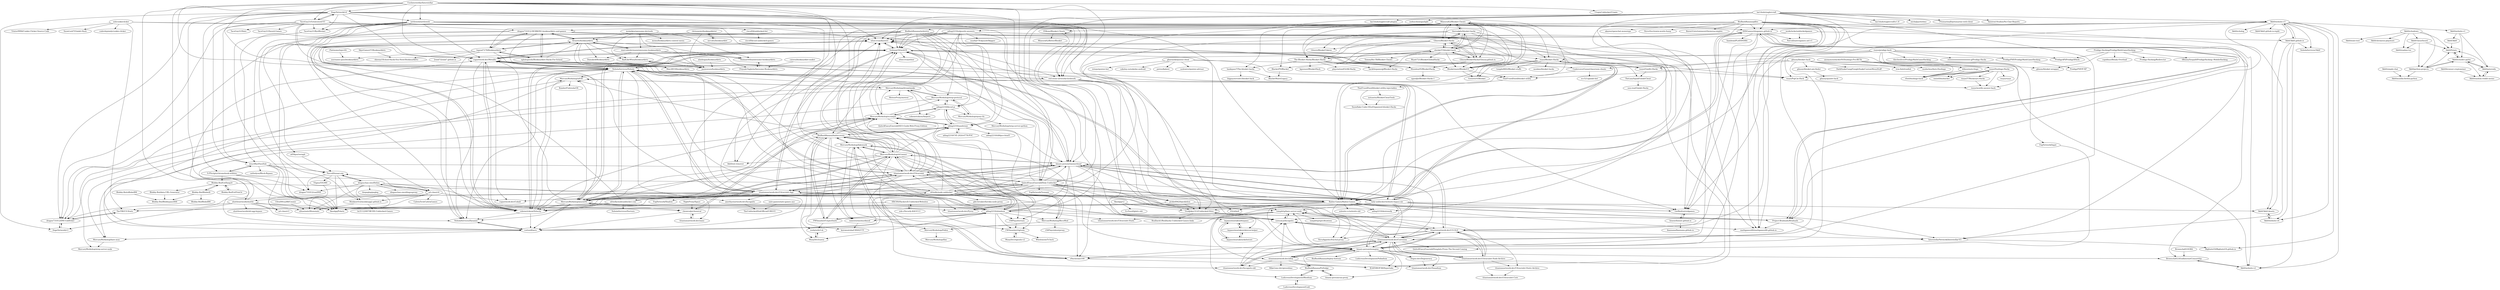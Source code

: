 digraph G {
"ozh/cookieclicker" -> "Trixter9994/Cookie-Clicker-Source-Code"
"ozh/cookieclicker" -> "SHSGames/shsgames.github.io"
"ozh/cookieclicker" -> "TheTIW/UV-Static"
"ozh/cookieclicker" -> "SnowLord7/Gimkit-Hack"
"ozh/cookieclicker" -> "TerbiumOS/webOS"
"ozh/cookieclicker" -> "coderdojoindy/cookie-clicker"
"nfriedly/node-unblocker" -> "nfriedly/nodeunblocker.com"
"nfriedly/node-unblocker" -> "gfw-breaker/heroku-node-proxy" ["e"=1]
"nfriedly/node-unblocker" -> "cognetwork-dev/Metallic"
"nfriedly/node-unblocker" -> "titaniumnetwork-dev/Pyrus"
"nfriedly/node-unblocker" -> "QuiteAFancyEmerald/Holy-Unblocker"
"nfriedly/node-unblocker" -> "titaniumnetwork-dev/Ultraviolet"
"nfriedly/node-unblocker" -> "whos-evan/kazwire"
"nfriedly/node-unblocker" -> "binary-person/rammerhead"
"nfriedly/node-unblocker" -> "MercuryWorkshop/anuraOS"
"nfriedly/node-unblocker" -> "Skoolgq/Polaris"
"nfriedly/node-unblocker" -> "titaniumnetwork-dev/Corrosion"
"nfriedly/node-unblocker" -> "SHSGames/shsgames.github.io"
"nfriedly/node-unblocker" -> "binary-person/womginx"
"nfriedly/node-unblocker" -> "NebulaServices/Nebula"
"nfriedly/node-unblocker" -> "Radon-Games/Radon-Games"
"nfriedly/nodeunblocker.com" -> "nfriedly/node-unblocker"
"nfriedly/nodeunblocker.com" -> "TheTIW/UV-Static"
"nfriedly/nodeunblocker.com" -> "whos-evan/kazwire"
"nfriedly/nodeunblocker.com" -> "cohenerickson/Velocity"
"nfriedly/nodeunblocker.com" -> "NebulaServices/Noctura"
"RadLikeWhoa/bookmarklets" -> "janmoesen/bookmarklets"
"Priyank-Vaghela/Awesome-Bookmarklets" -> "ThomasOrlita/awesome-bookmarklets"
"janmoesen/bookmarklets" -> "RadLikeWhoa/bookmarklets"
"lax1dude/eaglercraft" -> "lax1dude/eaglercraftx-1.8" ["e"=1]
"lax1dude/eaglercraft" -> "binary-person/womginx"
"lax1dude/eaglercraft" -> "titaniumnetwork-dev/UV-OLD"
"lax1dude/eaglercraft" -> "michaljaz/webmc" ["e"=1]
"lax1dude/eaglercraft" -> "PrismarineJS/prismarine-web-client" ["e"=1]
"lax1dude/eaglercraft" -> "binary-person/rammerhead"
"lax1dude/eaglercraft" -> "QuiteAFancyEmerald/Holy-Unblocker"
"lax1dude/eaglercraft" -> "titaniumnetwork-dev/Corrosion"
"lax1dude/eaglercraft" -> "Aizistral-Studios/No-Chat-Reports" ["e"=1]
"lax1dude/eaglercraft" -> "TerbiumOS/webOS"
"lax1dude/eaglercraft" -> "lax1dude/eaglercraft-plugins"
"lax1dude/eaglercraft" -> "3kh0/website-v3"
"lax1dude/eaglercraft" -> "SHSGames/shsgames.github.io"
"lax1dude/eaglercraft" -> "nodusclient/gaslight" ["e"=1]
"lax1dude/eaglercraft" -> "caracal-js/Incognito"
"BinBashBanana/PyDodge" -> "binary-person/cnn-proxy"
"BinBashBanana/PyDodge" -> "LudicrousDevelopment/Rhodium"
"QuiteAFancyEmerald/Holy-Unblocker" -> "titaniumnetwork-dev/Ultraviolet"
"QuiteAFancyEmerald/Holy-Unblocker" -> "binary-person/womginx"
"QuiteAFancyEmerald/Holy-Unblocker" -> "holy-unblocker/website-legacy-aio"
"QuiteAFancyEmerald/Holy-Unblocker" -> "binary-person/rammerhead"
"QuiteAFancyEmerald/Holy-Unblocker" -> "titaniumnetwork-dev/UV-OLD"
"QuiteAFancyEmerald/Holy-Unblocker" -> "NebulaServices/Nebula"
"QuiteAFancyEmerald/Holy-Unblocker" -> "nfriedly/node-unblocker"
"QuiteAFancyEmerald/Holy-Unblocker" -> "TerbiumOS/webOS"
"QuiteAFancyEmerald/Holy-Unblocker" -> "titaniumnetwork-dev/Corrosion"
"QuiteAFancyEmerald/Holy-Unblocker" -> "caracal-js/Incognito"
"QuiteAFancyEmerald/Holy-Unblocker" -> "titaniumnetwork-dev/Ultraviolet-App"
"QuiteAFancyEmerald/Holy-Unblocker" -> "FogNetwork/Tsunami"
"QuiteAFancyEmerald/Holy-Unblocker" -> "titaniumnetwork-dev/Incognito-old"
"QuiteAFancyEmerald/Holy-Unblocker" -> "MercuryWorkshop/anuraOS"
"QuiteAFancyEmerald/Holy-Unblocker" -> "titaniumnetwork-dev/alloy"
"SHSGames/shsgames.github.io" -> "Radon-Games/Radon-Games"
"SHSGames/shsgames.github.io" -> "mathgames66/mathgames66.github.io"
"SHSGames/shsgames.github.io" -> "Project-Bradnails/Bradnails"
"SHSGames/shsgames.github.io" -> "OutRed/outredgames"
"SHSGames/shsgames.github.io" -> "whos-evan/kazwire"
"SHSGames/shsgames.github.io" -> "Browncha023/EndInternetCensorship"
"SHSGames/shsgames.github.io" -> "InterstellarNetwork/Interstellar-V3"
"SHSGames/shsgames.github.io" -> "liamhtml/PLAYHYDRA"
"SHSGames/shsgames.github.io" -> "Parcoil/nativegames.net-v1"
"Prodigy-Hacking/ProdigyMathGameHacking" -> "Prodigy-Hacking/Redirector"
"Prodigy-Hacking/ProdigyMathGameHacking" -> "0BunnySenpai0/ProdigyHacking--MobileHacking"
"Prodigy-Hacking/ProdigyMathGameHacking" -> "cupiditys/iReady-Overload"
"Prodigy-Hacking/ProdigyMathGameHacking" -> "glixzzy/blooket-wrapper"
"Prodigy-Hacking/ProdigyMathGameHacking" -> "ProdigyAPI/ProdigyXHack"
"titaniumnetwork-dev/alloy" -> "titaniumnetwork-dev/Corrosion"
"titaniumnetwork-dev/alloy" -> "binary-person/womginx"
"titaniumnetwork-dev/alloy" -> "BinBashBanana/PyDodge"
"titaniumnetwork-dev/alloy" -> "MikeLime-dev/greenlime"
"titaniumnetwork-dev/alloy" -> "caracal-js/Incognito"
"titaniumnetwork-dev/alloy" -> "titaniumnetwork-dev/Vanadium"
"titaniumnetwork-dev/alloy" -> "titaniumnetwork-dev/Incognito-old"
"BinBashBanana/gfiles" -> "SHSGames/shsgames.github.io"
"BinBashBanana/gfiles" -> "Project-Bradnails/Bradnails"
"BinBashBanana/gfiles" -> "InterstellarNetwork/Interstellar-V3"
"BinBashBanana/gfiles" -> "titaniumnetwork-dev/UV-OLD"
"BinBashBanana/gfiles" -> "Radon-Games/Radon-Games"
"BinBashBanana/gfiles" -> "TerbiumOS/webOS"
"BinBashBanana/gfiles" -> "akazwz/openchat-monorepo" ["e"=1]
"BinBashBanana/gfiles" -> "mathgames66/mathgames66.github.io"
"BinBashBanana/gfiles" -> "binary-person/womginx"
"BinBashBanana/gfiles" -> "OutRed/outredgames"
"BinBashBanana/gfiles" -> "3kh0/website-v2"
"BinBashBanana/gfiles" -> "SteveSuv/remix-words-funny" ["e"=1]
"BinBashBanana/gfiles" -> "titaniumnetwork-dev/Corrosion"
"BinBashBanana/gfiles" -> "BinBashBanana/webretro"
"BinBashBanana/gfiles" -> "Bored-Entertainment/themesacomplex"
"moimikey/awesome-devtools" -> "marcobiedermann/awesome-bookmarklets"
"moimikey/awesome-devtools" -> "Krazete/bookmarklets"
"moimikey/awesome-devtools" -> "ThomasOrlita/awesome-bookmarklets"
"moimikey/awesome-devtools" -> "RadLikeWhoa/bookmarklets"
"moimikey/awesome-devtools" -> "janmoesen/bookmarklets"
"moimikey/awesome-devtools" -> "mems/bookmarklets-context-menu"
"UndercoverGoose/classroom-cheats" -> "ecc521/gimkit-bot"
"UndercoverGoose/classroom-cheats" -> "ThatFruedDued/blooket-utility"
"binary-person/cnn-proxy" -> "BinBashBanana/PyDodge"
"glixzzy/blooket-pin-finder" -> "glixzzy/quizlet-hack"
"binary-person/rammerhead" -> "titaniumnetwork-dev/UV-OLD"
"binary-person/rammerhead" -> "TerbiumOS/webOS"
"binary-person/rammerhead" -> "binary-person/womginx"
"binary-person/rammerhead" -> "tomphttp/bare-server-node"
"binary-person/rammerhead" -> "titaniumnetwork-dev/Ultraviolet"
"binary-person/rammerhead" -> "cohenerickson/Velocity"
"binary-person/rammerhead" -> "titaniumnetwork-dev/Corrosion"
"binary-person/rammerhead" -> "MercuryWorkshop/scramjet"
"binary-person/rammerhead" -> "holy-unblocker/website-legacy-aio"
"binary-person/rammerhead" -> "e9x/chrome100"
"binary-person/rammerhead" -> "titaniumnetwork-dev/Ultraviolet-App"
"binary-person/rammerhead" -> "titaniumnetwork-dev/Pyrus"
"binary-person/rammerhead" -> "MercuryWorkshop/sh1mmer"
"binary-person/rammerhead" -> "caracal-js/Incognito"
"binary-person/rammerhead" -> "vortexdl/aero"
"gbaranski/quizizz-cheat" -> "UndercoverGoose/classroom-cheats"
"gbaranski/quizizz-cheat" -> "pxtrez/kaheet"
"gbaranski/quizizz-cheat" -> "szolowicz/quizizz-advisor"
"gbaranski/quizizz-cheat" -> "reteps/quizizz-bot"
"gbaranski/quizizz-cheat" -> "ThatFruedDued/blooket-utility"
"gbaranski/quizizz-cheat" -> "szkolny-eu/szkolny-android" ["e"=1]
"caracal-js/Incognito" -> "tomphttp/bare-server-node"
"caracal-js/Incognito" -> "titaniumnetwork-dev/UV-OLD"
"ThatFruedDued/blooket-utility" -> "ThatFruedDued/blooket-utility-injectables"
"chriszarate/bookmarkleter" -> "mrcoles/bookmarklet"
"chriszarate/bookmarkleter" -> "Krazete/bookmarklets"
"chriszarate/bookmarkleter" -> "janmoesen/bookmarklets"
"BinBashBanana/webretro" -> "ading2210/sandstone"
"BinBashBanana/webretro" -> "TerbiumOS/webOS"
"BinBashBanana/webretro" -> "BinBashBanana/badrecovery"
"BinBashBanana/webretro" -> "MercuryWorkshop/scramjet"
"BinBashBanana/webretro" -> "binary-person/rammerhead"
"BinBashBanana/webretro" -> "ading2210/libcurl.js"
"BinBashBanana/webretro" -> "vortexdl/aero"
"BinBashBanana/webretro" -> "B3ATDROP3R/Hypertabs"
"BinBashBanana/webretro" -> "NebulaServices/Dynamic"
"BinBashBanana/webretro" -> "MercuryWorkshop/wisp-protocol"
"BinBashBanana/webretro" -> "whos-evan/kazwire"
"BinBashBanana/webretro" -> "cohenerickson/Velocity"
"BinBashBanana/webretro" -> "MercuryWorkshop/anuraOS"
"BinBashBanana/webretro" -> "MercuryWorkshop/sh1mmer"
"BinBashBanana/webretro" -> "Radon-Games/Radon-Games"
"xploitspeeds/Bookmarklet-Hacks-For-School" -> "dragon731012/-WORKING-bookmarklets-and-games"
"xploitspeeds/Bookmarklet-Hacks-For-School" -> "Marc8019/bookmarklets"
"xploitspeeds/Bookmarklet-Hacks-For-School" -> "legend7278/Bookmarklets"
"xploitspeeds/Bookmarklet-Hacks-For-School" -> "Krazete/bookmarklets"
"binary-person/womginx" -> "titaniumnetwork-dev/Corrosion"
"binary-person/womginx" -> "caracal-js/Incognito"
"binary-person/womginx" -> "binary-person/cnn-proxy"
"binary-person/womginx" -> "titaniumnetwork-dev/alloy"
"binary-person/womginx" -> "titaniumnetwork-dev/UV-OLD"
"binary-person/womginx" -> "binary-person/rammerhead"
"binary-person/womginx" -> "B3ATDROP3R/Hypertabs"
"binary-person/womginx" -> "tomphttp/bare-server-node"
"binary-person/womginx" -> "BinBashBanana/deploy-buttons" ["e"=1]
"binary-person/womginx" -> "Degen-dev/Degeneracy"
"binary-person/womginx" -> "LudicrousDevelopment/Palladium"
"binary-person/womginx" -> "e9x/chrome100"
"binary-person/womginx" -> "BinBashBanana/PyDodge"
"binary-person/womginx" -> "Browncha023/EndInternetCensorship"
"binary-person/womginx" -> "titaniumnetwork-dev/Ultraviolet-Node-Archive"
"marcobiedermann/awesome-bookmarklets" -> "Krazete/bookmarklets"
"marcobiedermann/awesome-bookmarklets" -> "Priyank-Vaghela/Awesome-Bookmarklets"
"marcobiedermann/awesome-bookmarklets" -> "janmoesen/bookmarklets"
"marcobiedermann/awesome-bookmarklets" -> "RadLikeWhoa/bookmarklets"
"marcobiedermann/awesome-bookmarklets" -> "Damako4/Bookmarklets"
"marcobiedermann/awesome-bookmarklets" -> "ThomasOrlita/awesome-bookmarklets"
"drknzz/auto-lingo" -> "rfoel/duolingo-hack"
"drknzz/auto-lingo" -> "smintf/duohacker"
"FogNetwork/Tsunami" -> "FogNetwork/Shadow"
"FogNetwork/Tsunami" -> "NovaAppsInc/fracital-proxy"
"e9x/chrome100" -> "B3ATDROP3R/Hypertabs"
"e9x/chrome100" -> "MercuryWorkshop/fakemurk"
"alanhogan/bookmarklets" -> "janmoesen/bookmarklets"
"titaniumnetwork-dev/Corrosion" -> "titaniumnetwork-dev/UV-OLD"
"titaniumnetwork-dev/Corrosion" -> "titaniumnetwork-dev/alloy"
"titaniumnetwork-dev/Corrosion" -> "binary-person/womginx"
"titaniumnetwork-dev/Corrosion" -> "Degen-dev/Degeneracy"
"titaniumnetwork-dev/Corrosion" -> "e9x/chrome100"
"titaniumnetwork-dev/Corrosion" -> "titaniumnetwork-dev/Ultraviolet-Node-Archive"
"titaniumnetwork-dev/Corrosion" -> "titaniumnetwork-dev/Vanadium"
"titaniumnetwork-dev/Corrosion" -> "QuiteAFancyEmerald/Donglalu-Proxy-The-Second-Coming"
"titaniumnetwork-dev/Corrosion" -> "tomphttp/bare-server-node"
"titaniumnetwork-dev/Corrosion" -> "titaniumnetwork-dev/Incognito-old"
"3kh0/3kh0" -> "3kh0/Potato"
"3kh0/website-v1" -> "3kh0/3kh0"
"3kh0/website-v1" -> "3kh0/asteroids"
"3kh0/website-v1" -> "3kh0/echodev-pylon"
"glixzzy/blooket-hack" -> "ThatFruedDued/blooket-utility"
"glixzzy/blooket-hack" -> "glixzzy/blooket-pin-finder"
"glixzzy/blooket-hack" -> "glixzzy/blooket-wrapper"
"glixzzy/blooket-hack" -> "3kh0/website-v2"
"glixzzy/blooket-hack" -> "DarkSnakeGang/GoogleSnakeCustomMenuStuff"
"glixzzy/blooket-hack" -> "UndercoverGoose/classroom-cheats"
"glixzzy/blooket-hack" -> "iron-fish/ironfish" ["e"=1]
"glixzzy/blooket-hack" -> "binary-person/womginx"
"therealgliz/blooket-hacks" -> "Glixerz/Blooket-Hacks"
"therealgliz/blooket-hacks" -> "shenkeYT/blooket-hack"
"therealgliz/blooket-hacks" -> "Minesraft2/Blooket-Cheats"
"therealgliz/blooket-hacks" -> "GlixzzyBlooketHacks/Glixzzy.github.io."
"therealgliz/blooket-hacks" -> "Blooketware/BlooketUI"
"therealgliz/blooket-hacks" -> "The-Blooket-Hacks/Blooket-Hacks"
"therealgliz/blooket-hacks" -> "rxzyx/Blooket-Hacks"
"therealgliz/blooket-hacks" -> "Glixerz/BlooketTokens"
"Blooketware/BlooketUI" -> "ThatFruedDued/blooket-utility"
"Blooketware/BlooketUI" -> "GooseterV/Blooket"
"Glixerz/Blooket-Hacks" -> "shenkeYT/blooket-hack"
"Glixerz/Blooket-Hacks" -> "therealgliz/blooket-hacks"
"Glixerz/Blooket-Hacks" -> "GlixzzyBlooketHacks/Glixzzy.github.io."
"Glixerz/Blooket-Hacks" -> "Blooketware/BlooketUI"
"Glixerz/Blooket-Hacks" -> "Glixerz/BlooketTokens"
"Glixerz/Blooket-Hacks" -> "Minesraft2/Blooket-Cheats"
"Glixerz/Blooket-Hacks" -> "Moonboy05/BlooketHacks"
"Glixerz/Blooket-Hacks" -> "The-Blooket-Hacks/Blooket-Hacks"
"The-Blooket-Hacks/Blooket-Hacks" -> "Blooketware/BlooketUI"
"The-Blooket-Hacks/Blooket-Hacks" -> "hackthegamezjj/Blooket-Hacks"
"The-Blooket-Hacks/Blooket-Hacks" -> "shenkeYT/blooket-hack"
"The-Blooket-Hacks/Blooket-Hacks" -> "playstation452/All-Hacks" ["e"=1]
"The-Blooket-Hacks/Blooket-Hacks" -> "hankypoo7/The-blooket-hacks"
"The-Blooket-Hacks/Blooket-Hacks" -> "kgsensei/BlooketHack"
"The-Blooket-Hacks/Blooket-Hacks" -> "Moonboy05/BlooketHacks"
"titaniumnetwork-dev/UV-OLD" -> "titaniumnetwork-dev/Ultraviolet-Node-Archive"
"titaniumnetwork-dev/UV-OLD" -> "titaniumnetwork-dev/Corrosion"
"titaniumnetwork-dev/UV-OLD" -> "tomphttp/bare-server-node"
"titaniumnetwork-dev/UV-OLD" -> "caracal-js/Incognito"
"titaniumnetwork-dev/UV-OLD" -> "binary-person/rammerhead"
"titaniumnetwork-dev/UV-OLD" -> "binary-person/womginx"
"titaniumnetwork-dev/UV-OLD" -> "titaniumnetwork-dev/Incognito-old"
"titaniumnetwork-dev/UV-OLD" -> "titaniumnetwork-dev/Ultraviolet-Static-Archive"
"titaniumnetwork-dev/UV-OLD" -> "NovaAppsInc/fracital-proxy"
"titaniumnetwork-dev/UV-OLD" -> "InterstellarNetwork/Interstellar-V3"
"titaniumnetwork-dev/Ultraviolet-Node-Archive" -> "titaniumnetwork-dev/Ultraviolet-Static-Archive"
"titaniumnetwork-dev/Ultraviolet-Node-Archive" -> "titaniumnetwork-dev/UV-OLD"
"titaniumnetwork-dev/Ultraviolet-Node-Archive" -> "titaniumnetwork-dev/Corrosion"
"titaniumnetwork-dev/Ultraviolet-Node-Archive" -> "tomphttp/bare-server-node"
"titaniumnetwork-dev/Ultraviolet-Node-Archive" -> "titaniumnetwork-dev/Ultraviolet-Core"
"titaniumnetwork-dev/Ultraviolet-Node-Archive" -> "caracal-js/Incognito"
"titaniumnetwork-dev/Ultraviolet-Static-Archive" -> "titaniumnetwork-dev/Ultraviolet-Core"
"hankypoo7/The-blooket-hacks" -> "BlacketWare/Legacy"
"hankypoo7/The-blooket-hacks" -> "bigguystevieb1/blooket-hack"
"shenkeYT/blooket-hack" -> "Glixerz/Blooket-Hacks"
"shenkeYT/blooket-hack" -> "Blooketware/BlooketUI"
"shenkeYT/blooket-hack" -> "therealgliz/blooket-hacks"
"shenkeYT/blooket-hack" -> "The-Blooket-Hacks/Blooket-Hacks"
"shenkeYT/blooket-hack" -> "GlixzzyBlooketHacks/Glixzzy.github.io."
"shenkeYT/blooket-hack" -> "Wyatt721/BlooketGlobalHacks"
"shenkeYT/blooket-hack" -> "Minesraft2/Blooket-Cheats"
"shenkeYT/blooket-hack" -> "Moonboy05/BlooketHacks"
"shenkeYT/blooket-hack" -> "hackthegamezjj/Blooket-Hacks"
"shenkeYT/blooket-hack" -> "rxzyx/Blooket-Hacks"
"shenkeYT/blooket-hack" -> "TommyBoi-TB/Blooket-Cheats"
"NebulaServices/Nebula" -> "TerbiumOS/webOS"
"NebulaServices/Nebula" -> "cognetwork-dev/Metallic"
"NebulaServices/Nebula" -> "cohenerickson/Velocity"
"NebulaServices/Nebula" -> "whos-evan/kazwire"
"NebulaServices/Nebula" -> "NebulaServices/Dynamic"
"NebulaServices/Nebula" -> "titaniumnetwork-dev/Ultraviolet-App"
"NebulaServices/Nebula" -> "titaniumnetwork-dev/Ultraviolet"
"NebulaServices/Nebula" -> "MercuryWorkshop/anuraOS"
"NebulaServices/Nebula" -> "dragon731012/DM-Unbl0cker"
"NebulaServices/Nebula" -> "holy-unblocker/website-legacy-aio"
"NebulaServices/Nebula" -> "binary-person/rammerhead"
"NebulaServices/Nebula" -> "vortexdl/aero"
"NebulaServices/Nebula" -> "red-stone-network/clockwork"
"NebulaServices/Nebula" -> "amethystnetwork-dev/Incognito"
"NebulaServices/Nebula" -> "MercuryWorkshop/adrift"
"Moonboy05/BlooketHacks" -> "ugoodjit/Blooket-Hacks-1"
"3kh0/website-v2" -> "Browncha023/EndInternetCensorship"
"rxzyx/Blooket-Hacks" -> "rxzyx/GimKit-Hacks"
"rxzyx/Blooket-Hacks" -> "BlacketPS/Blacket"
"rxzyx/Blooket-Hacks" -> "tungdo0602/Blooket-stuffs"
"rxzyx/Blooket-Hacks" -> "rxzyx/PopCat-Hack"
"rxzyx/Blooket-Hacks" -> "GooseterV/Blooket"
"rxzyx/Blooket-Hacks" -> "Blooketware/BlooketUI"
"rxzyx/Blooket-Hacks" -> "monkxy/blooket-hacks"
"tomphttp/bare-server-node" -> "vortexdl/aero"
"tomphttp/bare-server-node" -> "titaniumnetwork-dev/Ultraviolet-Static"
"tomphttp/bare-server-node" -> "tomphttp/specifications"
"tomphttp/bare-server-node" -> "caracal-js/Incognito"
"tomphttp/bare-server-node" -> "LudicrousDevelopment/Rhodium"
"amethystnetwork-dev/Incognito" -> "TheUnblockedHubOfficial/UBH-V1"
"rxzyx/prodigy-hack" -> "ProdigyPNP/ProdigyMathGameHacking"
"rxzyx/prodigy-hack" -> "thechezliver/ProdigyMathGameHacking"
"rxzyx/prodigy-hack" -> "ProdigyAPI/ProdigyXHack"
"rxzyx/prodigy-hack" -> "reeeeeeeeeeeeeeeeeeee-g/Prodigy-Hacks"
"rxzyx/prodigy-hack" -> "rxzyx/Blooket-Hacks"
"rxzyx/prodigy-hack" -> "rxzyx/wordle-answer-hack"
"rxzyx/prodigy-hack" -> "rxzyx/GimKit-Hacks"
"rxzyx/prodigy-hack" -> "rxzyx/PopCat-Hack"
"rxzyx/prodigy-hack" -> "rxzyx/Duolingo-Hacks"
"ading2210/edpuzzle-answers" -> "BinBashBanana/badrecovery"
"ading2210/edpuzzle-answers" -> "nsarkar7/EdpuzzleSkipper"
"ading2210/edpuzzle-answers" -> "MercuryWorkshop/scramjet"
"ading2210/edpuzzle-answers" -> "ading2210/dextensify"
"ading2210/edpuzzle-answers" -> "ading2210/shimboot"
"ading2210/edpuzzle-answers" -> "TheLazySquid/GimkitCheat"
"ading2210/edpuzzle-answers" -> "ading2210/sandstone"
"ading2210/edpuzzle-answers" -> "TerbiumOS/webOS"
"ading2210/edpuzzle-answers" -> "ading2210/libcurl.js"
"ading2210/edpuzzle-answers" -> "whos-evan/kazwire"
"ading2210/edpuzzle-answers" -> "cohenerickson/Velocity"
"Browncha023/GBA" -> "Browncha023/EndInternetCensorship"
"OutRed/outredgames" -> "lioxryt/lioxryt.github.io"
"Radon-Games/Radon-Games" -> "SHSGames/shsgames.github.io"
"Radon-Games/Radon-Games" -> "mathgames66/mathgames66.github.io"
"Radon-Games/Radon-Games" -> "Project-Bradnails/Bradnails"
"Radon-Games/Radon-Games" -> "whos-evan/kazwire"
"Radon-Games/Radon-Games" -> "cohenerickson/Velocity"
"Radon-Games/Radon-Games" -> "cognetwork-dev/Metallic"
"Radon-Games/Radon-Games" -> "Skoolgq/Polaris"
"Radon-Games/Radon-Games" -> "selenite-cc/selenite-old"
"Radon-Games/Radon-Games" -> "TerbiumOS/webOS"
"Radon-Games/Radon-Games" -> "D3ch/hell"
"Radon-Games/Radon-Games" -> "TrickJoker312/Unblocked-Sites"
"Radon-Games/Radon-Games" -> "ading2210/dextensify"
"Radon-Games/Radon-Games" -> "NovaAppsInc/fracital-proxy"
"Radon-Games/Radon-Games" -> "OutRed/outredgames"
"GlixzzyBlooketHacks/Glixzzy.github.io." -> "Glixerz/Blooket-Hacks"
"GlixzzyBlooketHacks/Glixzzy.github.io." -> "Moonboy05/BlooketHacks"
"GlixzzyBlooketHacks/Glixzzy.github.io." -> "Blooketware/BlooketUI"
"GlixzzyBlooketHacks/Glixzzy.github.io." -> "shenkeYT/blooket-hack"
"ThomasOrlita/awesome-bookmarklets" -> "Priyank-Vaghela/Awesome-Bookmarklets"
"ThatFruedDued/blooket-utility-injectables" -> "notzastix/BlooketCheatTools"
"ThatFruedDued/blooket-utility-injectables" -> "Snowflake-Coder-H2o/Organized-blooket-Hacks"
"notzastix/BlooketCheatTools" -> "Snowflake-Coder-H2o/Organized-blooket-Hacks"
"3kh0/echodev-pylon" -> "3kh0/Potato"
"3kh0/echodev-pylon" -> "3kh0/random-reddit-meme"
"3kh0/echodev-pylon" -> "3kh0/python-projects"
"3kh0/echodev-pylon" -> "3kh0/asteroids"
"Browncha023/EndInternetCensorship" -> "3kh0/website-v2"
"titaniumnetwork-dev/Incognito-old" -> "caracal-js/Incognito"
"titaniumnetwork-dev/Incognito-old" -> "titaniumnetwork-dev/Corrosion"
"holy-unblocker/website-legacy-aio" -> "TerbiumOS/webOS"
"holy-unblocker/website-legacy-aio" -> "binary-person/rammerhead"
"holy-unblocker/website-legacy-aio" -> "InterstellarNetwork/Interstellar-V3"
"holy-unblocker/website-legacy-aio" -> "whos-evan/kazwire"
"holy-unblocker/website-legacy-aio" -> "NebulaServices/Nebula"
"holy-unblocker/website-legacy-aio" -> "cognetwork-dev/Metallic"
"holy-unblocker/website-legacy-aio" -> "QuiteAFancyEmerald/Holy-Unblocker"
"holy-unblocker/website-legacy-aio" -> "titaniumnetwork-dev/Corrosion"
"holy-unblocker/website-legacy-aio" -> "caracal-js/Incognito"
"holy-unblocker/website-legacy-aio" -> "B3ATDROP3R/Hypertabs"
"holy-unblocker/website-legacy-aio" -> "binary-person/womginx"
"holy-unblocker/website-legacy-aio" -> "titaniumnetwork-dev/Ultraviolet-App"
"holy-unblocker/website-legacy-aio" -> "OutRed/outredgames"
"holy-unblocker/website-legacy-aio" -> "tomphttp/bare-server-node"
"holy-unblocker/website-legacy-aio" -> "3kh0/3kh0-Assets"
"Project-Bradnails/Bradnails" -> "Radon-Games/Radon-Games"
"Project-Bradnails/Bradnails" -> "SHSGames/shsgames.github.io"
"Project-Bradnails/Bradnails" -> "mathgames66/mathgames66.github.io"
"Project-Bradnails/Bradnails" -> "InterstellarNetwork/Interstellar-V3"
"Project-Bradnails/Bradnails" -> "TrickJoker312/Unblocked-Sites"
"Degen-dev/Degeneracy" -> "titaniumnetwork-dev/Vanadium"
"InterstellarNetwork/Interstellar-V3" -> "BigfootsGS/BigfootsGS.github.io"
"BlacketPS/Blacket" -> "BlacketWare/Legacy"
"Platinome/inject0r" -> "username-pass/bookmarklets"
"LudicrousDevelopment/Rhodium" -> "LudicrousDevelopment/Ludi"
"LudicrousDevelopment/Rhodium" -> "BinBashBanana/PyDodge"
"ProdigyPNP/ProdigyMathGameHacking" -> "ProdigyPNP/P-NP"
"3kh0/asteroids" -> "3kh0/random-reddit-meme"
"3kh0/asteroids" -> "3kh0/echodev-pylon"
"3kh0/asteroids" -> "3kh0/Potato"
"rxzyx/PopCat-Hack" -> "rxzyx/wordle-answer-hack"
"LudicrousDevelopment/Ludi" -> "LudicrousDevelopment/Rhodium"
"3kh0/browser-cryptominer" -> "3kh0/random-reddit-meme"
"3kh0/3kh0.github.io" -> "3kh0/website-v3"
"3kh0/3kh0.github.io" -> "3kh0/3kh0-Assets"
"3kh0/3kh0.github.io" -> "NebulaServices/3kh0"
"3kh0/3kh0.github.io" -> "3kh0/website-v4"
"3kh0/3kh0.github.io" -> "3kh0/website-v2"
"Minesraft2/Blooket-Cheats" -> "therealgliz/blooket-hacks"
"Minesraft2/Blooket-Cheats" -> "rxzyx/Blooket-Hacks"
"Minesraft2/Blooket-Cheats" -> "shenkeYT/blooket-hack"
"Minesraft2/Blooket-Cheats" -> "The-Blooket-Hacks/Blooket-Hacks"
"Minesraft2/Blooket-Cheats" -> "Glixerz/Blooket-Hacks"
"Minesraft2/Blooket-Cheats" -> "Blooketware/BlooketUI"
"Minesraft2/Blooket-Cheats" -> "legend7278/Bookmarklets"
"Minesraft2/Blooket-Cheats" -> "dragon731012/-WORKING-bookmarklets-and-games"
"Minesraft2/Blooket-Cheats" -> "GlixzzyBlooketHacks/Glixzzy.github.io."
"Minesraft2/Blooket-Cheats" -> "BlacketPS/Blacket"
"Minesraft2/Blooket-Cheats" -> "3kh0/ext-remover" ["e"=1]
"Minesraft2/Blooket-Cheats" -> "ading2210/edpuzzle-answers"
"Minesraft2/Blooket-Cheats" -> "GooseterV/Blooket"
"Minesraft2/Blooket-Cheats" -> "hankypoo7/The-blooket-hacks"
"Minesraft2/Blooket-Cheats" -> "05Konz/Blooket-Cheats"
"UseInterstellar/Interstellar" -> "titaniumnetwork-dev/Ultraviolet"
"UseInterstellar/Interstellar" -> "DogeNetwork/v4"
"UseInterstellar/Interstellar" -> "NebulaServices/Nebula"
"UseInterstellar/Interstellar" -> "QuiteAFancyEmerald/Holy-Unblocker"
"UseInterstellar/Interstellar" -> "cognetwork-dev/Metallic"
"UseInterstellar/Interstellar" -> "TacoGuy21/Greatsword-V3"
"UseInterstellar/Interstellar" -> "shuttlenetwork/shuttle"
"UseInterstellar/Interstellar" -> "Radon-Games/Radon-Games"
"UseInterstellar/Interstellar" -> "red-stone-network/clockwork"
"UseInterstellar/Interstellar" -> "titaniumnetwork-dev/Ultraviolet-App"
"UseInterstellar/Interstellar" -> "binary-person/rammerhead"
"UseInterstellar/Interstellar" -> "3kh0/ext-remover" ["e"=1]
"UseInterstellar/Interstellar" -> "UtopiaUnblocker/Utopia"
"UseInterstellar/Interstellar" -> "Skoolgq/Polaris"
"UseInterstellar/Interstellar" -> "nettleweb/nettleweb"
"red-stone-network/clockwork" -> "whos-evan/kazwire"
"red-stone-network/clockwork" -> "TrickJoker312/Unblocked-Sites"
"red-stone-network/clockwork" -> "D3ch/hell"
"red-stone-network/clockwork" -> "cognetwork-dev/Metallic"
"red-stone-network/clockwork" -> "pickle69420/picklebox"
"red-stone-network/clockwork" -> "dragon731012/DM-Unbl0cker"
"workclocks/unblockedgames" -> "3kh0/3kh0.github.io"
"workclocks/unblockedgames" -> "Parcoil/nativegames.net-v1"
"workclocks/unblockedgames" -> "TrickJoker312/Unblocked-Sites"
"MercuryWorkshop/sh1mmer" -> "FWSmasher/CryptoSmite"
"MercuryWorkshop/sh1mmer" -> "MercuryWorkshop/fakemurk"
"MercuryWorkshop/sh1mmer" -> "ading2210/shimboot"
"MercuryWorkshop/sh1mmer" -> "MercuryWorkshop/RecoMod"
"MercuryWorkshop/sh1mmer" -> "BinBashBanana/badrecovery"
"MercuryWorkshop/sh1mmer" -> "e9x/chrome100"
"MercuryWorkshop/sh1mmer" -> "TerbiumOS/webOS"
"MercuryWorkshop/sh1mmer" -> "MercuryWorkshop/anuraOS"
"MercuryWorkshop/sh1mmer" -> "3kh0/ext-remover" ["e"=1]
"MercuryWorkshop/sh1mmer" -> "cohenerickson/Velocity"
"MercuryWorkshop/sh1mmer" -> "ading2210/sandstone"
"MercuryWorkshop/sh1mmer" -> "binary-person/rammerhead"
"MercuryWorkshop/sh1mmer" -> "MercuryWorkshop/adrift"
"MercuryWorkshop/sh1mmer" -> "whos-evan/kazwire"
"MercuryWorkshop/sh1mmer" -> "r58Playz/terraos"
"dragon731012/-WORKING-bookmarklets-and-games" -> "legend7278/Bookmarklets"
"dragon731012/-WORKING-bookmarklets-and-games" -> "whos-evan/kazwire"
"dragon731012/-WORKING-bookmarklets-and-games" -> "dragon731012/DM-Unbl0cker"
"dragon731012/-WORKING-bookmarklets-and-games" -> "OutRed/outredgames"
"dragon731012/-WORKING-bookmarklets-and-games" -> "xploitspeeds/Bookmarklet-Hacks-For-School"
"dragon731012/-WORKING-bookmarklets-and-games" -> "red-stone-network/clockwork"
"dragon731012/-WORKING-bookmarklets-and-games" -> "Marc8019/bookmarklets"
"dragon731012/-WORKING-bookmarklets-and-games" -> "Skoolgq/Polaris"
"dragon731012/-WORKING-bookmarklets-and-games" -> "Krazete/bookmarklets"
"TerbiumOS/webOS" -> "cognetwork-dev/Metallic"
"TerbiumOS/webOS" -> "whos-evan/kazwire"
"TerbiumOS/webOS" -> "cohenerickson/Velocity"
"TerbiumOS/webOS" -> "MercuryWorkshop/anuraOS"
"TerbiumOS/webOS" -> "NebulaServices/Nebula"
"TerbiumOS/webOS" -> "FogNetwork/Ingot"
"TerbiumOS/webOS" -> "NebulaServices/Dynamic"
"TerbiumOS/webOS" -> "whos-evan/elixir"
"TerbiumOS/webOS" -> "e9x/chrome100"
"TerbiumOS/webOS" -> "titaniumnetwork-dev/Ultraviolet-App"
"TerbiumOS/webOS" -> "binary-person/rammerhead"
"TerbiumOS/webOS" -> "holy-unblocker/website-legacy-aio"
"TerbiumOS/webOS" -> "B3ATDROP3R/Hypertabs"
"Skoolgq/v2" -> "TrickJoker312/Unblocked-Sites"
"Skoolgq/v2" -> "Ez-Yusuf/glatic-old-"
"titaniumnetwork-dev/Ultraviolet" -> "titaniumnetwork-dev/Ultraviolet-App"
"titaniumnetwork-dev/Ultraviolet" -> "NebulaServices/Nebula"
"titaniumnetwork-dev/Ultraviolet" -> "cognetwork-dev/Metallic"
"titaniumnetwork-dev/Ultraviolet" -> "binary-person/rammerhead"
"titaniumnetwork-dev/Ultraviolet" -> "MercuryWorkshop/scramjet"
"titaniumnetwork-dev/Ultraviolet" -> "TerbiumOS/webOS"
"titaniumnetwork-dev/Ultraviolet" -> "MercuryWorkshop/anuraOS"
"titaniumnetwork-dev/Ultraviolet" -> "cohenerickson/Velocity"
"titaniumnetwork-dev/Ultraviolet" -> "QuiteAFancyEmerald/Holy-Unblocker"
"titaniumnetwork-dev/Ultraviolet" -> "tomphttp/bare-server-node"
"titaniumnetwork-dev/Ultraviolet" -> "whos-evan/kazwire"
"titaniumnetwork-dev/Ultraviolet" -> "Radon-Games/Radon-Games"
"titaniumnetwork-dev/Ultraviolet" -> "holy-unblocker/website-legacy-aio"
"titaniumnetwork-dev/Ultraviolet" -> "vortexdl/aero"
"titaniumnetwork-dev/Ultraviolet" -> "MercuryWorkshop/sh1mmer"
"nettleweb/nettleweb" -> "SHSGames/shsgames.github.io"
"nettleweb/nettleweb" -> "Radon-Games/Radon-Games"
"nettleweb/nettleweb" -> "whos-evan/kazwire"
"nettleweb/nettleweb" -> "TrickJoker312/Unblocked-Sites"
"nettleweb/nettleweb" -> "mathgames66/mathgames66.github.io"
"nettleweb/nettleweb" -> "art-class/v4"
"nettleweb/nettleweb" -> "Parcoil/lunaar.org"
"nettleweb/nettleweb" -> "cognetwork-dev/Metallic"
"nettleweb/nettleweb" -> "red-stone-network/clockwork"
"nettleweb/nettleweb" -> "MonkeyGG2/monkeygg2.github.io"
"nettleweb/nettleweb" -> "a456pur/seraph"
"nettleweb/nettleweb" -> "wea-f/ByePassHub"
"nettleweb/nettleweb" -> "ciscoHA/unblocked-list"
"nettleweb/nettleweb" -> "TacoGuy21/ByeBlocker"
"SkyeGamesYT/Bookmarklets" -> "ekoerp1/School-Hacks-You-Need-Bookmarklets-"
"pickle69420/picklebox" -> "OutRed/outredgames"
"pickle69420/picklebox" -> "TrickJoker312/Unblocked-Sites"
"pickle69420/picklebox" -> "TheTIW/UV-Static"
"lioxryt/lioxryt.github.io" -> "OutRed/outredgames"
"lioxryt/lioxryt.github.io" -> "lbannana/lbannana.github.io"
"3kh0/website-v3" -> "3kh0/3kh0.github.io"
"3kh0/website-v3" -> "3kh0/3kh0-Assets"
"3kh0/website-v3" -> "3kh0/website-v4"
"3kh0/website-v3" -> "whos-evan/kazwire"
"3kh0/website-v3" -> "3kh0/website-v2"
"3kh0/website-v3" -> "SHSGames/shsgames.github.io"
"3kh0/website-v3" -> "3kh0/echolog" ["e"=1]
"3kh0/website-v3" -> "3kh0/website-v1"
"3kh0/website-v3" -> "Radon-Games/Radon-Games"
"3kh0/website-v3" -> "OutRed/outredgames"
"3kh0/website-v3" -> "Project-Bradnails/Bradnails"
"3kh0/website-v3" -> "3kh0/3kh0.github.io-replit"
"3kh0/website-v3" -> "BigfootsGS/BigfootsGS.github.io"
"3kh0/website-v3" -> "NebulaServices/3kh0"
"3kh0/3kh0-Assets" -> "3kh0/website-v4"
"cognetwork-dev/Metallic" -> "TerbiumOS/webOS"
"cognetwork-dev/Metallic" -> "cohenerickson/Velocity"
"cognetwork-dev/Metallic" -> "whos-evan/kazwire"
"cognetwork-dev/Metallic" -> "cognetwork-dev/Cobalt"
"cognetwork-dev/Metallic" -> "NebulaServices/Nebula"
"cognetwork-dev/Metallic" -> "OutRed/outredgames"
"cognetwork-dev/Metallic" -> "NebulaServices/Dynamic"
"cognetwork-dev/Metallic" -> "Radon-Games/Radon-Games"
"legend7278/Bookmarklets" -> "dragon731012/-WORKING-bookmarklets-and-games"
"legend7278/Bookmarklets" -> "ekoerp1/School-Hacks-You-Need-Bookmarklets-"
"legend7278/Bookmarklets" -> "2emk7/2emk7.github.io"
"legend7278/Bookmarklets" -> "Krazete/bookmarklets"
"legend7278/Bookmarklets" -> "Marc8019/bookmarklets"
"legend7278/Bookmarklets" -> "xploitspeeds/Bookmarklet-Hacks-For-School"
"legend7278/Bookmarklets" -> "username-pass/bookmarklets"
"titaniumnetwork-dev/Ultraviolet-App" -> "titaniumnetwork-dev/Ultraviolet"
"titaniumnetwork-dev/Ultraviolet-App" -> "TerbiumOS/webOS"
"titaniumnetwork-dev/Ultraviolet-App" -> "cognetwork-dev/Metallic"
"titaniumnetwork-dev/Ultraviolet-App" -> "NebulaServices/Nebula"
"titaniumnetwork-dev/Ultraviolet-App" -> "binary-person/rammerhead"
"titaniumnetwork-dev/Ultraviolet-App" -> "whos-evan/kazwire"
"titaniumnetwork-dev/Ultraviolet-App" -> "MercuryWorkshop/anuraOS"
"titaniumnetwork-dev/Ultraviolet-App" -> "titaniumnetwork-dev/Pyrus"
"titaniumnetwork-dev/Ultraviolet-App" -> "caracal-js/Incognito"
"titaniumnetwork-dev/Ultraviolet-App" -> "holy-unblocker/website-legacy-aio"
"titaniumnetwork-dev/Ultraviolet-App" -> "titaniumnetwork-dev/Ultraviolet-Static"
"titaniumnetwork-dev/Ultraviolet-App" -> "shuttlenetwork/shuttle"
"titaniumnetwork-dev/Ultraviolet-App" -> "TheTIW/UV-Static"
"titaniumnetwork-dev/Ultraviolet-App" -> "cognetwork-dev/Cobalt"
"titaniumnetwork-dev/Ultraviolet-App" -> "amethystnetwork-dev/Incognito"
"rxzyx/Duolingo-Hacks" -> "rxzyx/PopCat-Hack"
"rxzyx/Duolingo-Hacks" -> "rxzyx/wordle-answer-hack"
"rxzyx/Duolingo-Hacks" -> "rxzyx/TTRockstars-Hacks"
"rxzyx/Duolingo-Hacks" -> "rfoel/duolingo-hack"
"rxzyx/Duolingo-Hacks" -> "rxzyx/rxzyx"
"rxzyx/Duolingo-Hacks" -> "smintf/duohacker"
"TrickJoker312/Unblocked-Sites" -> "Realhack1/Realhacks-Unblocked-Games-links"
"TrickJoker312/Unblocked-Sites" -> "Project-Bradnails/Bradnails"
"whos-evan/kazwire" -> "mathgames66/mathgames66.github.io"
"whos-evan/kazwire" -> "cohenerickson/Velocity"
"whos-evan/kazwire" -> "cognetwork-dev/Metallic"
"whos-evan/kazwire" -> "TerbiumOS/webOS"
"whos-evan/kazwire" -> "Radon-Games/Radon-Games"
"rxzyx/GimKit-Hacks" -> "TheLazySquid/GimkitCheat"
"rxzyx/GimKit-Hacks" -> "rxzyx/Blooket-Hacks"
"rxzyx/GimKit-Hacks" -> "rxzyx/PopCat-Hack"
"cohenerickson/Velocity" -> "NebulaServices/Dynamic"
"cohenerickson/Velocity" -> "cognetwork-dev/Metallic"
"cohenerickson/Velocity" -> "vortexdl/aero"
"cohenerickson/Velocity" -> "whos-evan/kazwire"
"cohenerickson/Velocity" -> "TerbiumOS/webOS"
"cohenerickson/Velocity" -> "MercuryWorkshop/scramjet"
"cohenerickson/Velocity" -> "MercuryWorkshop/adrift"
"TheLazySquid/GimkitCheat" -> "non-reai/Gimkit-Hacks"
"FogNetwork/Ingot" -> "QuiteAFancyEmerald/Donglalu-Proxy-The-Second-Coming"
"3kh0/random-reddit-meme" -> "3kh0/asteroids"
"vortexdl/aero" -> "MercuryWorkshop/bare-mux"
"vortexdl/aero" -> "NebulaServices/Dynamic"
"MercuryWorkshop/anuraOS" -> "TerbiumOS/webOS"
"MercuryWorkshop/anuraOS" -> "MercuryWorkshop/scramjet"
"MercuryWorkshop/anuraOS" -> "MercuryWorkshop/sh1mmer"
"MercuryWorkshop/anuraOS" -> "BinBashBanana/badrecovery"
"MercuryWorkshop/anuraOS" -> "MercuryWorkshop/adrift"
"MercuryWorkshop/anuraOS" -> "ading2210/sandstone"
"MercuryWorkshop/anuraOS" -> "NebulaServices/Dynamic"
"MercuryWorkshop/anuraOS" -> "titaniumnetwork-dev/Pyrus"
"MercuryWorkshop/anuraOS" -> "ading2210/shimboot"
"MercuryWorkshop/anuraOS" -> "cohenerickson/Velocity"
"MercuryWorkshop/anuraOS" -> "chemicaljs/chemical"
"MercuryWorkshop/anuraOS" -> "vortexdl/aero"
"MercuryWorkshop/anuraOS" -> "NebulaServices/Nebula"
"MercuryWorkshop/anuraOS" -> "cognetwork-dev/Metallic"
"MercuryWorkshop/anuraOS" -> "titaniumnetwork-dev/Ultraviolet"
"MercuryWorkshop/Pollen" -> "MercuryWorkshop/lilac"
"rxzyx/TTRockstars-Hacks" -> "rxzyx/wordle-answer-hack"
"3kh0/simple-chat" -> "3kh0/mozilla-firefox-python"
"3kh0/python-projects" -> "3kh0/echodev-pylon"
"3kh0/python-projects" -> "3kh0/Potato"
"3kh0/python-projects" -> "3kh0/mozilla-firefox-python"
"3kh0/Potato" -> "3kh0/echodev-pylon"
"anonymoushackerIV/Duolingo-Pro-BETA" -> "rfoel/duolingo-hack"
"anonymoushackerIV/Duolingo-Pro-BETA" -> "mudachyo/Auto-Duolingo"
"anonymoushackerIV/Duolingo-Pro-BETA" -> "drknzz/auto-lingo"
"anonymoushackerIV/Duolingo-Pro-BETA" -> "rxzyx/Duolingo-Hacks"
"NebulaServices/Dynamic" -> "vortexdl/aero"
"05Konz/Blooket-Cheats" -> "bypassiwastaken/skiovox-helper"
"05Konz/Blooket-Cheats" -> "05Konz/Blooket-Cheats"
"MercuryWorkshop/RecoMod" -> "MercuryWorkshop/fakemurk"
"MercuryWorkshop/RecoMod" -> "r58Playz/aboutproxy"
"MercuryWorkshop/RecoMod" -> "MercuryWorkshop/Pollen"
"TacoGuy21/Greatsword-V3" -> "TacoGuy21/Slate"
"TacoGuy21/Greatsword-V3" -> "red-stone-network/clockwork"
"TacoGuy21/Greatsword-V3" -> "dragon731012/DM-Unbl0cker"
"TacoGuy21/Greatsword-V3" -> "TacoGuy21/Sword-Games"
"TacoGuy21/Greatsword-V3" -> "TacoGuy21/ByeBlocker"
"TacoGuy21/Greatsword-V3" -> "pickle69420/picklebox"
"TacoGuy21/Greatsword-V3" -> "dragon731012/-WORKING-bookmarklets-and-games"
"TacoGuy21/Greatsword-V3" -> "DogeNetwork/v4"
"TacoGuy21/Greatsword-V3" -> "cognetwork-dev/Metallic"
"TacoGuy21/Greatsword-V3" -> "wea-f/ByePassHub"
"TacoGuy21/Greatsword-V3" -> "NebulaServices/Nebula"
"MonkeyGG2/monkeygg2.github.io" -> "xlluminate/Illuminate"
"MonkeyGG2/monkeygg2.github.io" -> "tw31122007/BCHS-Unblocked-Games"
"ading2210/shimboot" -> "FWSmasher/CryptoSmite"
"ading2210/shimboot" -> "MercuryWorkshop/sh1mmer"
"ading2210/shimboot" -> "BinBashBanana/badrecovery"
"ading2210/shimboot" -> "r58Playz/terraos"
"ading2210/shimboot" -> "ading2210/sandstone"
"ading2210/shimboot" -> "MercuryWorkshop/fakemurk"
"ading2210/shimboot" -> "FWSmasher/rigtools"
"ading2210/shimboot" -> "MercuryWorkshop/RecoMod"
"ading2210/shimboot" -> "rainestorme/murkmod"
"ading2210/shimboot" -> "MunyDev/icarus"
"ading2210/shimboot" -> "MercuryWorkshop/anuraOS"
"ading2210/shimboot" -> "e9x/chrome100"
"ading2210/shimboot" -> "MercuryWorkshop/scramjet"
"ading2210/shimboot" -> "bypassiwastaken/buypass"
"ading2210/shimboot" -> "ading2210/libcurl.js"
"dragon731012/DM-Unbl0cker" -> "TheTIW/UV-Static"
"dragon731012/DM-Unbl0cker" -> "DogeNetwork/v3"
"TacoGuy21/ByeBlocker" -> "Skoolgq/Polaris"
"art-class/v4" -> "dinguschan-owo/Helios"
"art-class/v4" -> "art-class/v3"
"art-class/v4" -> "Skoolgq/Polaris"
"art-class/v4" -> "CybriaTech/CybriaGames"
"art-class/v4" -> "cognetwork-dev/Cobalt"
"art-class/v4" -> "MonkeyGG2/monkeygg2.github.io"
"art-class/v4" -> "Parcoil/lunaar.org"
"S-PScripts/chromebook-utilities" -> "wea-f/ByePassHub"
"S-PScripts/chromebook-utilities" -> "ading2210/dextensify"
"S-PScripts/chromebook-utilities" -> "dragon731012/cauDNS"
"S-PScripts/chromebook-utilities" -> "Blobby-Boi/ExtHang3r"
"DogeNetwork/v4" -> "DogeNetwork/v3"
"DogeNetwork/v4" -> "cognetwork-dev/Metallic"
"DogeNetwork/v4" -> "TacoGuy21/Greatsword-V3"
"DogeNetwork/v4" -> "TacoGuy21/ByeBlocker"
"DogeNetwork/v4" -> "Radon-Games/Radon-Games"
"DogeNetwork/v4" -> "titaniumnetwork-dev/Ultraviolet"
"DogeNetwork/v4" -> "red-stone-network/clockwork"
"DogeNetwork/v4" -> "nettleweb/nettleweb"
"DogeNetwork/v4" -> "Skoolgq/Polaris"
"DogeNetwork/v4" -> "QuiteAFancyEmerald/Holy-Unblocker"
"DogeNetwork/v4" -> "nfriedly/node-unblocker"
"DogeNetwork/v4" -> "wea-f/ByePassHub"
"DogeNetwork/v4" -> "whos-evan/kazwire"
"DogeNetwork/v4" -> "S-PScripts/chromebook-utilities"
"DogeNetwork/v4" -> "dragon731012/DM-Unbl0cker"
"3kh0/website-v4" -> "3kh0/3kh0-Assets"
"TheTIW/UV-Static" -> "dragon731012/DM-Unbl0cker"
"zek-c/Securly-Kill-V111" -> "HXCHS/HackersX-Unblocked-Websites"
"shuttlenetwork/shuttle" -> "dragon731012/DM-Unbl0cker"
"shuttlenetwork/shuttle" -> "NebulaServices/Dynamic"
"shuttlenetwork/shuttle" -> "cohenerickson/Velocity"
"shuttlenetwork/shuttle" -> "Skoolgq/Polaris"
"shuttlenetwork/shuttle" -> "cognetwork-dev/Metallic"
"shuttlenetwork/shuttle" -> "shuttlenetwork/old-ngg-bypass"
"shuttlenetwork/shuttle" -> "DogeNetwork/v3"
"shuttlenetwork/shuttle" -> "art-class/v3"
"HXCHS/HackersX-Unblocked-Websites" -> "zek-c/Securly-Kill-V111"
"HXCHS/HackersX-Unblocked-Websites" -> "Skoolgq/Polaris"
"a456pur/seraph" -> "Parcoil/lunaar.org"
"DogeNetwork/v3" -> "dragon731012/DM-Unbl0cker"
"rfoel/duolingo-hack" -> "rxzyx/Duolingo-Hacks"
"rainestorme/murkmod" -> "kuromuiroha/CRSH2TTY"
"MercuryWorkshop/adrift" -> "MercuryWorkshop/dreamlandjs"
"MercuryWorkshop/adrift" -> "vortexdl/aero"
"MercuryWorkshop/adrift" -> "BomberFish/solarOS"
"MercuryWorkshop/adrift" -> "MercuryWorkshop/wisp-server-node"
"MercuryWorkshop/fakemurk" -> "MercuryWorkshop/RecoMod"
"MercuryWorkshop/fakemurk" -> "rainestorme/murkmod"
"MercuryWorkshop/fakemurk" -> "MercuryWorkshop/Pollen"
"MercuryWorkshop/fakemurk" -> "BinBashBanana/badrecovery"
"MercuryWorkshop/fakemurk" -> "e9x/chrome100"
"MercuryWorkshop/fakemurk" -> "MercuryWorkshop/sh1mmer"
"3kh0/echodown" -> "3kh0/python-projects"
"3kh0/echodown" -> "3kh0/Potato"
"3kh0/echodown" -> "3kh0/ChessSword"
"3kh0/echodown" -> "3kh0/state-test"
"3kh0/echodown" -> "3kh0/chromeos-playstore"
"3kh0/echodown" -> "3kh0/readme-toc"
"r58Playz/terraos" -> "FWSmasher/rigtools"
"05Konz/Blooket-Cheats" -> "Minesraft2/BetterBlooket"
"3kh0/ChessSword" -> "3kh0/python-projects"
"3kh0/ChessSword" -> "3kh0/readme-toc"
"3kh0/ChessSword" -> "3kh0/Potato"
"nate-games/nate-games.xyz" -> "TheUnblockedHubOfficial/UBH-V1"
"ciscoHA/unblocked-list" -> "ciscoHA/cool-unblocked-games"
"caiorss/bookmarklet-maker" -> "Priyank-Vaghela/Awesome-Bookmarklets"
"FWSmasher/CryptoSmite" -> "BinBashBanana/badrecovery"
"FWSmasher/CryptoSmite" -> "MercuryWorkshop/sh1mmer"
"FWSmasher/CryptoSmite" -> "ading2210/shimboot"
"FWSmasher/CryptoSmite" -> "veebyte/br1ck"
"UltraN0va288/Cosmic" -> "xlluminate/Illuminate"
"wea-f/ByePassHub" -> "S-PScripts/chromebook-utilities"
"wea-f/ByePassHub" -> "xlluminate/Illuminate"
"wea-f/ByePassHub" -> "TrickJoker312/Unblocked-Sites"
"wea-f/ByePassHub" -> "Skoolgq/Polaris"
"wea-f/ByePassHub" -> "catfoolyou/Block-Bypass"
"wea-f/ByePassHub" -> "Parcoil/lunaar.org"
"wea-f/ByePassHub" -> "dragon731012/cauDNS"
"Blobby-Boi/ExtHang3r" -> "Blobby-Boi/data-URL-Generator"
"Blobby-Boi/ExtHang3r" -> "Blobby-Boi/Blobwifi"
"Blobby-Boi/ExtHang3r" -> "Blobby-Boi/ExtPrint3r"
"Blobby-Boi/ExtHang3r" -> "FWSmasher/rigtools"
"Parcoil/lunaar.org" -> "Skoolgq/Polaris"
"Parcoil/lunaar.org" -> "MonkeyGG2/monkeygg2.github.io"
"Parcoil/lunaar.org" -> "dinguschan-owo/Helios"
"Parcoil/lunaar.org" -> "dragon731012/cauDNS"
"Parcoil/lunaar.org" -> "55gms/55GMS"
"ading2210/libcurl.js" -> "MercuryWorkshop/wisp-protocol"
"ading2210/libcurl.js" -> "ading2210/sandstone"
"ading2210/libcurl.js" -> "MercuryWorkshop/scramjet"
"ading2210/libcurl.js" -> "MercuryWorkshop/dreamlandjs"
"ading2210/libcurl.js" -> "cohenerickson/Ampere"
"ading2210/libcurl.js" -> "MercuryWorkshop/epoxy-tls"
"Blobby-Boi/uBlobeBM" -> "Blobby-Boi/BlobbypassXSS"
"bypassiwastaken/skiovox-helper" -> "bypassiwastaken/buypass"
"bypassiwastaken/skiovox-helper" -> "bypassiwastaken/skebstore"
"Blobby-Boi/data-URL-Generator" -> "Blobby-Boi/BlobbypassXSS"
"MercuryWorkshop/dreamlandjs" -> "cohenerickson/Ampere"
"MercuryWorkshop/dreamlandjs" -> "MercuryWorkshop/adrift"
"MercuryWorkshop/dreamlandjs" -> "MercuryWorkshop/wisp-protocol"
"MercuryWorkshop/dreamlandjs" -> "MeteorProxy/meteor"
"MercuryWorkshop/dreamlandjs" -> "MercuryWorkshop/bare-mux"
"Blobby-Boi/Blobwifi" -> "Blobby-Boi/BlobbypassXSS"
"Blobby-Boi/Blobwifi" -> "Blobby-Boi/BlobeBM"
"Blobby-Boi/Blobwifi" -> "Blobby-Boi/ExtHang3r"
"MercuryWorkshop/scramjet" -> "QuiteAFancyEmerald/SEO-Guide-Web-Proxy-Edition"
"MercuryWorkshop/scramjet" -> "MercuryWorkshop/wisp-protocol"
"MercuryWorkshop/scramjet" -> "ading2210/sandstone"
"MercuryWorkshop/scramjet" -> "chemicaljs/chemical"
"MercuryWorkshop/scramjet" -> "ading2210/libcurl.js"
"MercuryWorkshop/scramjet" -> "vortexdl/aero"
"MercuryWorkshop/scramjet" -> "MercuryWorkshop/dreamlandjs"
"FWSmasher/rigtools" -> "MunyDev/rigtools-v2"
"FWSmasher/rigtools" -> "Whelement/Tr3nch"
"bypassiwastaken/skebstore" -> "bypassiwastaken/buypass"
"bypassiwastaken/skebstore" -> "bypassiwastaken/skiovox-helper"
"55gms/55GMS" -> "xlluminate/Illuminate"
"bypassiwastaken/buypass" -> "bypassiwastaken/skebstore"
"bypassiwastaken/buypass" -> "bypassiwastaken/skiovox-helper"
"MercuryWorkshop/epoxy-tls" -> "MercuryWorkshop/wisp-protocol"
"MercuryWorkshop/epoxy-tls" -> "MercuryWorkshop/wisp-server-python"
"MercuryWorkshop/wisp-protocol" -> "MercuryWorkshop/epoxy-tls"
"MercuryWorkshop/wisp-protocol" -> "MercuryWorkshop/bare-mux"
"MercuryWorkshop/wisp-protocol" -> "ading2210/libcurl.js"
"MercuryWorkshop/wisp-protocol" -> "MercuryWorkshop/dreamlandjs"
"MercuryWorkshop/bare-mux" -> "MercuryWorkshop/wisp-server-node"
"ading2210/CVE-2024-6778-POC" -> "ading2210/sandstone"
"NightProxy/Space" -> "chemicaljs/chemical"
"Krazete/bookmarklets" -> "marcobiedermann/awesome-bookmarklets"
"Krazete/bookmarklets" -> "Marc8019/bookmarklets"
"Krazete/bookmarklets" -> "ThomasOrlita/awesome-bookmarklets"
"Krazete/bookmarklets" -> "RadLikeWhoa/bookmarklets"
"Krazete/bookmarklets" -> "Damako4/Bookmarklets"
"Krazete/bookmarklets" -> "janmoesen/bookmarklets"
"Krazete/bookmarklets" -> "legend7278/Bookmarklets"
"Krazete/bookmarklets" -> "dragon731012/-WORKING-bookmarklets-and-games"
"veebyte/br1ck" -> "MunyDev/icarus"
"dinguschan-owo/Helios" -> "thepegleg/pegleg"
"dinguschan-owo/Helios" -> "xlluminate/Illuminate"
"dinguschan-owo/Helios" -> "dinguschan-owo/dingusproxy"
"dinguschan-owo/Helios" -> "chemicaljs/chemical"
"dinguschan-owo/Helios" -> "art-class/v4"
"dinguschan-owo/Helios" -> "Parcoil/lunaar.org"
"dinguschan-owo/Helios" -> "Skoolgq/Polaris"
"dinguschan-owo/Helios" -> "dragon731012/cauDNS"
"dinguschan-owo/Helios" -> "titaniumnetwork-dev/nano"
"ading2210/sandstone" -> "MercuryWorkshop/scramjet"
"ading2210/sandstone" -> "BinBashBanana/badrecovery"
"ading2210/sandstone" -> "ading2210/ti84pce-html5"
"ading2210/sandstone" -> "ading2210/libcurl.js"
"ading2210/sandstone" -> "ading2210/CVE-2024-6778-POC"
"BinBashBanana/badrecovery" -> "FWSmasher/CryptoSmite"
"BinBashBanana/badrecovery" -> "FWSmasher/rigtools"
"BinBashBanana/badrecovery" -> "ading2210/sandstone"
"BinBashBanana/badrecovery" -> "MercuryWorkshop/fakemurk"
"BinBashBanana/badrecovery" -> "kuromuiroha/CRSH2TTY"
"BinBashBanana/badrecovery" -> "rainestorme/murkmod"
"BinBashBanana/badrecovery" -> "MercuryWorkshop/scramjet"
"BinBashBanana/badrecovery" -> "MunyDev/icarus"
"BinBashBanana/badrecovery" -> "r58Playz/terraos"
"BinBashBanana/badrecovery" -> "veebyte/br1ck"
"titaniumnetwork-dev/nano" -> "chemicaljs/chemical"
"MunyDev/icarus" -> "veebyte/br1ck"
"chemicaljs/chemical" -> "MercuryWorkshop/scramjet"
"chemicaljs/chemical" -> "vortexdl/aero"
"chemicaljs/chemical" -> "titaniumnetwork-dev/nano"
"MunyDev/rigtools-v2" -> "FWSmasher/rigtools"
"Blobby-Boi/ExtPrint3r" -> "Blobby-Boi/ExtHang3r"
"mrcoles/bookmarklet" -> "chriszarate/bookmarkleter"
"ozh/cookieclicker" ["l"="-35.158,-14.524"]
"Trixter9994/Cookie-Clicker-Source-Code" ["l"="-35.139,-14.47"]
"SHSGames/shsgames.github.io" ["l"="-35.211,-14.561"]
"TheTIW/UV-Static" ["l"="-35.169,-14.585"]
"SnowLord7/Gimkit-Hack" ["l"="-35.125,-14.504"]
"TerbiumOS/webOS" ["l"="-35.25,-14.578"]
"coderdojoindy/cookie-clicker" ["l"="-35.116,-14.482"]
"nfriedly/node-unblocker" ["l"="-35.23,-14.617"]
"nfriedly/nodeunblocker.com" ["l"="-35.197,-14.574"]
"gfw-breaker/heroku-node-proxy" ["l"="-47.976,14.719"]
"cognetwork-dev/Metallic" ["l"="-35.211,-14.609"]
"titaniumnetwork-dev/Pyrus" ["l"="-35.264,-14.636"]
"QuiteAFancyEmerald/Holy-Unblocker" ["l"="-35.277,-14.622"]
"titaniumnetwork-dev/Ultraviolet" ["l"="-35.254,-14.606"]
"whos-evan/kazwire" ["l"="-35.216,-14.583"]
"binary-person/rammerhead" ["l"="-35.278,-14.596"]
"MercuryWorkshop/anuraOS" ["l"="-35.262,-14.573"]
"Skoolgq/Polaris" ["l"="-35.159,-14.654"]
"titaniumnetwork-dev/Corrosion" ["l"="-35.315,-14.596"]
"binary-person/womginx" ["l"="-35.308,-14.577"]
"NebulaServices/Nebula" ["l"="-35.233,-14.602"]
"Radon-Games/Radon-Games" ["l"="-35.202,-14.592"]
"cohenerickson/Velocity" ["l"="-35.236,-14.576"]
"NebulaServices/Noctura" ["l"="-35.187,-14.535"]
"RadLikeWhoa/bookmarklets" ["l"="-34.945,-14.599"]
"janmoesen/bookmarklets" ["l"="-34.931,-14.614"]
"Priyank-Vaghela/Awesome-Bookmarklets" ["l"="-34.89,-14.561"]
"ThomasOrlita/awesome-bookmarklets" ["l"="-34.915,-14.569"]
"lax1dude/eaglercraft" ["l"="-35.304,-14.629"]
"lax1dude/eaglercraftx-1.8" ["l"="-35.936,-14.713"]
"titaniumnetwork-dev/UV-OLD" ["l"="-35.301,-14.595"]
"michaljaz/webmc" ["l"="-35.535,-13.441"]
"PrismarineJS/prismarine-web-client" ["l"="-35.889,-14.604"]
"Aizistral-Studios/No-Chat-Reports" ["l"="-35.684,-11.689"]
"lax1dude/eaglercraft-plugins" ["l"="-35.342,-14.665"]
"3kh0/website-v3" ["l"="-35.237,-14.515"]
"nodusclient/gaslight" ["l"="-34.793,-13.161"]
"caracal-js/Incognito" ["l"="-35.302,-14.61"]
"BinBashBanana/PyDodge" ["l"="-35.359,-14.617"]
"binary-person/cnn-proxy" ["l"="-35.356,-14.6"]
"LudicrousDevelopment/Rhodium" ["l"="-35.373,-14.636"]
"holy-unblocker/website-legacy-aio" ["l"="-35.261,-14.589"]
"titaniumnetwork-dev/Ultraviolet-App" ["l"="-35.247,-14.625"]
"FogNetwork/Tsunami" ["l"="-35.312,-14.681"]
"titaniumnetwork-dev/Incognito-old" ["l"="-35.329,-14.628"]
"titaniumnetwork-dev/alloy" ["l"="-35.339,-14.61"]
"mathgames66/mathgames66.github.io" ["l"="-35.187,-14.587"]
"Project-Bradnails/Bradnails" ["l"="-35.194,-14.554"]
"OutRed/outredgames" ["l"="-35.177,-14.563"]
"Browncha023/EndInternetCensorship" ["l"="-35.26,-14.503"]
"InterstellarNetwork/Interstellar-V3" ["l"="-35.244,-14.541"]
"liamhtml/PLAYHYDRA" ["l"="-35.175,-14.54"]
"Parcoil/nativegames.net-v1" ["l"="-35.182,-14.513"]
"Prodigy-Hacking/ProdigyMathGameHacking" ["l"="-35.217,-14.223"]
"Prodigy-Hacking/Redirector" ["l"="-35.237,-14.208"]
"0BunnySenpai0/ProdigyHacking--MobileHacking" ["l"="-35.21,-14.198"]
"cupiditys/iReady-Overload" ["l"="-35.234,-14.182"]
"glixzzy/blooket-wrapper" ["l"="-35.244,-14.301"]
"ProdigyAPI/ProdigyXHack" ["l"="-35.162,-14.212"]
"MikeLime-dev/greenlime" ["l"="-35.383,-14.62"]
"titaniumnetwork-dev/Vanadium" ["l"="-35.367,-14.604"]
"BinBashBanana/gfiles" ["l"="-35.234,-14.554"]
"akazwz/openchat-monorepo" ["l"="45.572,-0.408"]
"3kh0/website-v2" ["l"="-35.254,-14.473"]
"SteveSuv/remix-words-funny" ["l"="45.572,-0.565"]
"BinBashBanana/webretro" ["l"="-35.261,-14.552"]
"Bored-Entertainment/themesacomplex" ["l"="-35.211,-14.532"]
"moimikey/awesome-devtools" ["l"="-34.914,-14.6"]
"marcobiedermann/awesome-bookmarklets" ["l"="-34.934,-14.577"]
"Krazete/bookmarklets" ["l"="-34.975,-14.577"]
"mems/bookmarklets-context-menu" ["l"="-34.885,-14.639"]
"UndercoverGoose/classroom-cheats" ["l"="-35.264,-14.322"]
"ecc521/gimkit-bot" ["l"="-35.294,-14.309"]
"ThatFruedDued/blooket-utility" ["l"="-35.213,-14.324"]
"glixzzy/blooket-pin-finder" ["l"="-35.306,-14.375"]
"glixzzy/quizlet-hack" ["l"="-35.33,-14.364"]
"tomphttp/bare-server-node" ["l"="-35.316,-14.613"]
"MercuryWorkshop/scramjet" ["l"="-35.278,-14.558"]
"e9x/chrome100" ["l"="-35.296,-14.551"]
"MercuryWorkshop/sh1mmer" ["l"="-35.277,-14.54"]
"vortexdl/aero" ["l"="-35.275,-14.584"]
"gbaranski/quizizz-cheat" ["l"="-35.272,-14.275"]
"pxtrez/kaheet" ["l"="-35.305,-14.239"]
"szolowicz/quizizz-advisor" ["l"="-35.301,-14.265"]
"reteps/quizizz-bot" ["l"="-35.275,-14.243"]
"szkolny-eu/szkolny-android" ["l"="24.654,-31.119"]
"ThatFruedDued/blooket-utility-injectables" ["l"="-35.21,-14.294"]
"chriszarate/bookmarkleter" ["l"="-34.885,-14.609"]
"mrcoles/bookmarklet" ["l"="-34.849,-14.618"]
"ading2210/sandstone" ["l"="-35.285,-14.521"]
"BinBashBanana/badrecovery" ["l"="-35.277,-14.506"]
"ading2210/libcurl.js" ["l"="-35.295,-14.53"]
"B3ATDROP3R/Hypertabs" ["l"="-35.284,-14.572"]
"NebulaServices/Dynamic" ["l"="-35.24,-14.589"]
"MercuryWorkshop/wisp-protocol" ["l"="-35.313,-14.532"]
"xploitspeeds/Bookmarklet-Hacks-For-School" ["l"="-35.031,-14.567"]
"dragon731012/-WORKING-bookmarklets-and-games" ["l"="-35.078,-14.572"]
"Marc8019/bookmarklets" ["l"="-35.013,-14.572"]
"legend7278/Bookmarklets" ["l"="-35.017,-14.543"]
"BinBashBanana/deploy-buttons" ["l"="-20.142,6.048"]
"Degen-dev/Degeneracy" ["l"="-35.363,-14.583"]
"LudicrousDevelopment/Palladium" ["l"="-35.36,-14.561"]
"titaniumnetwork-dev/Ultraviolet-Node-Archive" ["l"="-35.335,-14.595"]
"Damako4/Bookmarklets" ["l"="-34.949,-14.558"]
"drknzz/auto-lingo" ["l"="-35.099,-14.103"]
"rfoel/duolingo-hack" ["l"="-35.088,-14.136"]
"smintf/duohacker" ["l"="-35.112,-14.131"]
"FogNetwork/Shadow" ["l"="-35.338,-14.711"]
"NovaAppsInc/fracital-proxy" ["l"="-35.275,-14.65"]
"MercuryWorkshop/fakemurk" ["l"="-35.304,-14.515"]
"alanhogan/bookmarklets" ["l"="-34.919,-14.651"]
"QuiteAFancyEmerald/Donglalu-Proxy-The-Second-Coming" ["l"="-35.352,-14.576"]
"3kh0/3kh0" ["l"="-35.399,-14.437"]
"3kh0/Potato" ["l"="-35.43,-14.421"]
"3kh0/website-v1" ["l"="-35.359,-14.449"]
"3kh0/asteroids" ["l"="-35.399,-14.422"]
"3kh0/echodev-pylon" ["l"="-35.413,-14.422"]
"glixzzy/blooket-hack" ["l"="-35.272,-14.386"]
"DarkSnakeGang/GoogleSnakeCustomMenuStuff" ["l"="-35.304,-14.351"]
"iron-fish/ironfish" ["l"="-20.568,6.766"]
"therealgliz/blooket-hacks" ["l"="-35.016,-14.322"]
"Glixerz/Blooket-Hacks" ["l"="-35.006,-14.356"]
"shenkeYT/blooket-hack" ["l"="-35.029,-14.351"]
"Minesraft2/Blooket-Cheats" ["l"="-35.06,-14.392"]
"GlixzzyBlooketHacks/Glixzzy.github.io." ["l"="-35.02,-14.374"]
"Blooketware/BlooketUI" ["l"="-35.067,-14.341"]
"The-Blooket-Hacks/Blooket-Hacks" ["l"="-35.041,-14.333"]
"rxzyx/Blooket-Hacks" ["l"="-35.077,-14.301"]
"Glixerz/BlooketTokens" ["l"="-34.973,-14.311"]
"GooseterV/Blooket" ["l"="-35.085,-14.333"]
"Moonboy05/BlooketHacks" ["l"="-34.987,-14.341"]
"hackthegamezjj/Blooket-Hacks" ["l"="-35.043,-14.305"]
"playstation452/All-Hacks" ["l"="-52.608,-11.742"]
"hankypoo7/The-blooket-hacks" ["l"="-35.057,-14.367"]
"kgsensei/BlooketHack" ["l"="-35.019,-14.281"]
"titaniumnetwork-dev/Ultraviolet-Static-Archive" ["l"="-35.35,-14.591"]
"titaniumnetwork-dev/Ultraviolet-Core" ["l"="-35.374,-14.592"]
"BlacketWare/Legacy" ["l"="-35.085,-14.368"]
"bigguystevieb1/blooket-hack" ["l"="-35.033,-14.4"]
"Wyatt721/BlooketGlobalHacks" ["l"="-34.963,-14.349"]
"TommyBoi-TB/Blooket-Cheats" ["l"="-34.972,-14.378"]
"dragon731012/DM-Unbl0cker" ["l"="-35.155,-14.611"]
"red-stone-network/clockwork" ["l"="-35.169,-14.606"]
"amethystnetwork-dev/Incognito" ["l"="-35.27,-14.683"]
"MercuryWorkshop/adrift" ["l"="-35.294,-14.563"]
"ugoodjit/Blooket-Hacks-1" ["l"="-34.945,-14.329"]
"rxzyx/GimKit-Hacks" ["l"="-35.112,-14.287"]
"BlacketPS/Blacket" ["l"="-35.092,-14.349"]
"tungdo0602/Blooket-stuffs" ["l"="-35.061,-14.271"]
"rxzyx/PopCat-Hack" ["l"="-35.097,-14.241"]
"monkxy/blooket-hacks" ["l"="-35.084,-14.268"]
"titaniumnetwork-dev/Ultraviolet-Static" ["l"="-35.298,-14.655"]
"tomphttp/specifications" ["l"="-35.352,-14.643"]
"TheUnblockedHubOfficial/UBH-V1" ["l"="-35.298,-14.743"]
"rxzyx/prodigy-hack" ["l"="-35.101,-14.223"]
"ProdigyPNP/ProdigyMathGameHacking" ["l"="-35.065,-14.191"]
"thechezliver/ProdigyMathGameHacking" ["l"="-35.071,-14.215"]
"reeeeeeeeeeeeeeeeeeee-g/Prodigy-Hacks" ["l"="-35.09,-14.197"]
"rxzyx/wordle-answer-hack" ["l"="-35.104,-14.201"]
"rxzyx/Duolingo-Hacks" ["l"="-35.095,-14.168"]
"ading2210/edpuzzle-answers" ["l"="-35.213,-14.508"]
"nsarkar7/EdpuzzleSkipper" ["l"="-35.187,-14.481"]
"ading2210/dextensify" ["l"="-35.16,-14.558"]
"ading2210/shimboot" ["l"="-35.268,-14.515"]
"TheLazySquid/GimkitCheat" ["l"="-35.166,-14.382"]
"Browncha023/GBA" ["l"="-35.282,-14.451"]
"lioxryt/lioxryt.github.io" ["l"="-35.138,-14.544"]
"selenite-cc/selenite-old" ["l"="-35.136,-14.565"]
"D3ch/hell" ["l"="-35.146,-14.595"]
"TrickJoker312/Unblocked-Sites" ["l"="-35.15,-14.577"]
"notzastix/BlooketCheatTools" ["l"="-35.216,-14.275"]
"Snowflake-Coder-H2o/Organized-blooket-Hacks" ["l"="-35.2,-14.276"]
"3kh0/random-reddit-meme" ["l"="-35.41,-14.404"]
"3kh0/python-projects" ["l"="-35.44,-14.41"]
"3kh0/3kh0-Assets" ["l"="-35.244,-14.491"]
"BigfootsGS/BigfootsGS.github.io" ["l"="-35.228,-14.497"]
"Platinome/inject0r" ["l"="-34.982,-14.625"]
"username-pass/bookmarklets" ["l"="-34.997,-14.592"]
"LudicrousDevelopment/Ludi" ["l"="-35.396,-14.648"]
"ProdigyPNP/P-NP" ["l"="-35.046,-14.176"]
"3kh0/browser-cryptominer" ["l"="-35.421,-14.385"]
"3kh0/3kh0.github.io" ["l"="-35.219,-14.473"]
"NebulaServices/3kh0" ["l"="-35.226,-14.451"]
"3kh0/website-v4" ["l"="-35.243,-14.459"]
"3kh0/ext-remover" ["l"="-54.343,17.355"]
"05Konz/Blooket-Cheats" ["l"="-35.119,-14.397"]
"UseInterstellar/Interstellar" ["l"="-35.219,-14.652"]
"DogeNetwork/v4" ["l"="-35.182,-14.626"]
"TacoGuy21/Greatsword-V3" ["l"="-35.139,-14.626"]
"shuttlenetwork/shuttle" ["l"="-35.199,-14.639"]
"UtopiaUnblocker/Utopia" ["l"="-35.237,-14.724"]
"nettleweb/nettleweb" ["l"="-35.175,-14.647"]
"pickle69420/picklebox" ["l"="-35.129,-14.588"]
"workclocks/unblockedgames" ["l"="-35.163,-14.495"]
"FWSmasher/CryptoSmite" ["l"="-35.292,-14.502"]
"MercuryWorkshop/RecoMod" ["l"="-35.321,-14.506"]
"r58Playz/terraos" ["l"="-35.262,-14.489"]
"FogNetwork/Ingot" ["l"="-35.332,-14.576"]
"whos-evan/elixir" ["l"="-35.325,-14.563"]
"Skoolgq/v2" ["l"="-35.09,-14.551"]
"Ez-Yusuf/glatic-old-" ["l"="-35.058,-14.541"]
"art-class/v4" ["l"="-35.165,-14.691"]
"Parcoil/lunaar.org" ["l"="-35.143,-14.692"]
"MonkeyGG2/monkeygg2.github.io" ["l"="-35.139,-14.716"]
"a456pur/seraph" ["l"="-35.159,-14.718"]
"wea-f/ByePassHub" ["l"="-35.125,-14.651"]
"ciscoHA/unblocked-list" ["l"="-35.194,-14.718"]
"TacoGuy21/ByeBlocker" ["l"="-35.146,-14.663"]
"SkyeGamesYT/Bookmarklets" ["l"="-34.946,-14.506"]
"ekoerp1/School-Hacks-You-Need-Bookmarklets-" ["l"="-34.975,-14.519"]
"lbannana/lbannana.github.io" ["l"="-35.111,-14.535"]
"3kh0/echolog" ["l"="-54.364,17.367"]
"3kh0/3kh0.github.io-replit" ["l"="-35.236,-14.475"]
"cognetwork-dev/Cobalt" ["l"="-35.202,-14.665"]
"2emk7/2emk7.github.io" ["l"="-34.992,-14.53"]
"rxzyx/TTRockstars-Hacks" ["l"="-35.112,-14.179"]
"rxzyx/rxzyx" ["l"="-35.114,-14.155"]
"Realhack1/Realhacks-Unblocked-Games-links" ["l"="-35.111,-14.573"]
"non-reai/Gimkit-Hacks" ["l"="-35.172,-14.353"]
"MercuryWorkshop/bare-mux" ["l"="-35.312,-14.555"]
"chemicaljs/chemical" ["l"="-35.251,-14.644"]
"MercuryWorkshop/Pollen" ["l"="-35.348,-14.497"]
"MercuryWorkshop/lilac" ["l"="-35.377,-14.485"]
"3kh0/simple-chat" ["l"="-35.475,-14.367"]
"3kh0/mozilla-firefox-python" ["l"="-35.458,-14.385"]
"anonymoushackerIV/Duolingo-Pro-BETA" ["l"="-35.07,-14.113"]
"mudachyo/Auto-Duolingo" ["l"="-35.055,-14.085"]
"bypassiwastaken/skiovox-helper" ["l"="-35.177,-14.412"]
"r58Playz/aboutproxy" ["l"="-35.352,-14.481"]
"TacoGuy21/Slate" ["l"="-35.09,-14.635"]
"TacoGuy21/Sword-Games" ["l"="-35.075,-14.655"]
"xlluminate/Illuminate" ["l"="-35.121,-14.714"]
"tw31122007/BCHS-Unblocked-Games" ["l"="-35.136,-14.757"]
"FWSmasher/rigtools" ["l"="-35.207,-14.488"]
"rainestorme/murkmod" ["l"="-35.296,-14.488"]
"MunyDev/icarus" ["l"="-35.281,-14.478"]
"bypassiwastaken/buypass" ["l"="-35.207,-14.434"]
"DogeNetwork/v3" ["l"="-35.159,-14.636"]
"dinguschan-owo/Helios" ["l"="-35.177,-14.7"]
"art-class/v3" ["l"="-35.192,-14.685"]
"CybriaTech/CybriaGames" ["l"="-35.158,-14.736"]
"S-PScripts/chromebook-utilities" ["l"="-35.115,-14.611"]
"dragon731012/cauDNS" ["l"="-35.122,-14.674"]
"Blobby-Boi/ExtHang3r" ["l"="-35.097,-14.515"]
"zek-c/Securly-Kill-V111" ["l"="-35.058,-14.735"]
"HXCHS/HackersX-Unblocked-Websites" ["l"="-35.084,-14.713"]
"shuttlenetwork/old-ngg-bypass" ["l"="-35.213,-14.699"]
"kuromuiroha/CRSH2TTY" ["l"="-35.308,-14.475"]
"MercuryWorkshop/dreamlandjs" ["l"="-35.321,-14.544"]
"BomberFish/solarOS" ["l"="-35.342,-14.555"]
"MercuryWorkshop/wisp-server-node" ["l"="-35.332,-14.551"]
"3kh0/echodown" ["l"="-35.468,-14.415"]
"3kh0/ChessSword" ["l"="-35.454,-14.407"]
"3kh0/state-test" ["l"="-35.492,-14.425"]
"3kh0/chromeos-playstore" ["l"="-35.494,-14.405"]
"3kh0/readme-toc" ["l"="-35.474,-14.399"]
"Minesraft2/BetterBlooket" ["l"="-35.126,-14.378"]
"nate-games/nate-games.xyz" ["l"="-35.315,-14.777"]
"ciscoHA/cool-unblocked-games" ["l"="-35.202,-14.754"]
"caiorss/bookmarklet-maker" ["l"="-34.843,-14.55"]
"veebyte/br1ck" ["l"="-35.295,-14.47"]
"UltraN0va288/Cosmic" ["l"="-35.095,-14.757"]
"catfoolyou/Block-Bypass" ["l"="-35.091,-14.676"]
"Blobby-Boi/data-URL-Generator" ["l"="-35.063,-14.486"]
"Blobby-Boi/Blobwifi" ["l"="-35.058,-14.504"]
"Blobby-Boi/ExtPrint3r" ["l"="-35.082,-14.495"]
"55gms/55GMS" ["l"="-35.115,-14.737"]
"cohenerickson/Ampere" ["l"="-35.329,-14.524"]
"MercuryWorkshop/epoxy-tls" ["l"="-35.343,-14.519"]
"Blobby-Boi/uBlobeBM" ["l"="-35.013,-14.473"]
"Blobby-Boi/BlobbypassXSS" ["l"="-35.038,-14.484"]
"bypassiwastaken/skebstore" ["l"="-35.197,-14.414"]
"MeteorProxy/meteor" ["l"="-35.359,-14.536"]
"Blobby-Boi/BlobeBM" ["l"="-35.03,-14.5"]
"QuiteAFancyEmerald/SEO-Guide-Web-Proxy-Edition" ["l"="-35.33,-14.539"]
"MunyDev/rigtools-v2" ["l"="-35.196,-14.465"]
"Whelement/Tr3nch" ["l"="-35.184,-14.458"]
"MercuryWorkshop/wisp-server-python" ["l"="-35.377,-14.513"]
"ading2210/CVE-2024-6778-POC" ["l"="-35.323,-14.488"]
"NightProxy/Space" ["l"="-35.278,-14.71"]
"thepegleg/pegleg" ["l"="-35.176,-14.748"]
"dinguschan-owo/dingusproxy" ["l"="-35.182,-14.733"]
"titaniumnetwork-dev/nano" ["l"="-35.233,-14.685"]
"ading2210/ti84pce-html5" ["l"="-35.309,-14.495"]
}